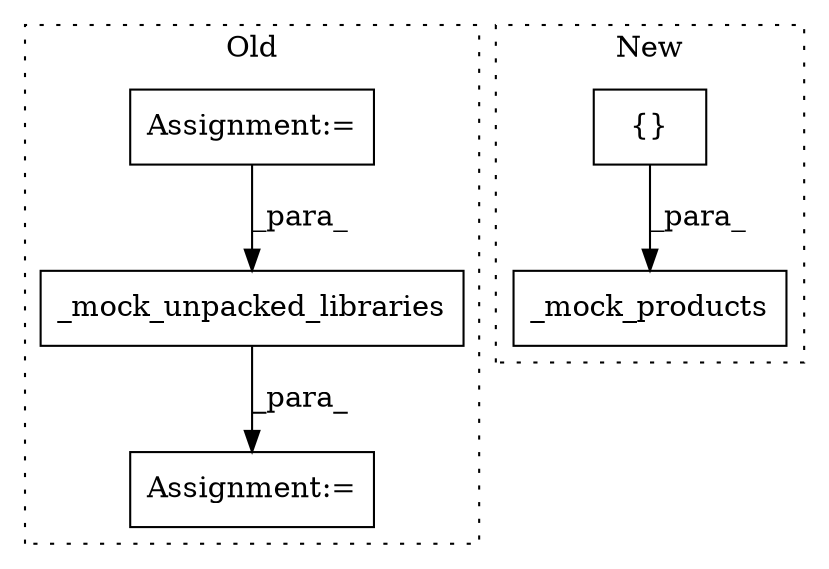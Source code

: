 digraph G {
subgraph cluster0 {
1 [label="_mock_unpacked_libraries" a="32" s="14116,14180" l="25,1" shape="box"];
3 [label="Assignment:=" a="7" s="14110" l="1" shape="box"];
5 [label="Assignment:=" a="7" s="14026" l="1" shape="box"];
label = "Old";
style="dotted";
}
subgraph cluster1 {
2 [label="_mock_products" a="32" s="12699,12756" l="15,1" shape="box"];
4 [label="{}" a="4" s="12739" l="2" shape="box"];
label = "New";
style="dotted";
}
1 -> 3 [label="_para_"];
4 -> 2 [label="_para_"];
5 -> 1 [label="_para_"];
}